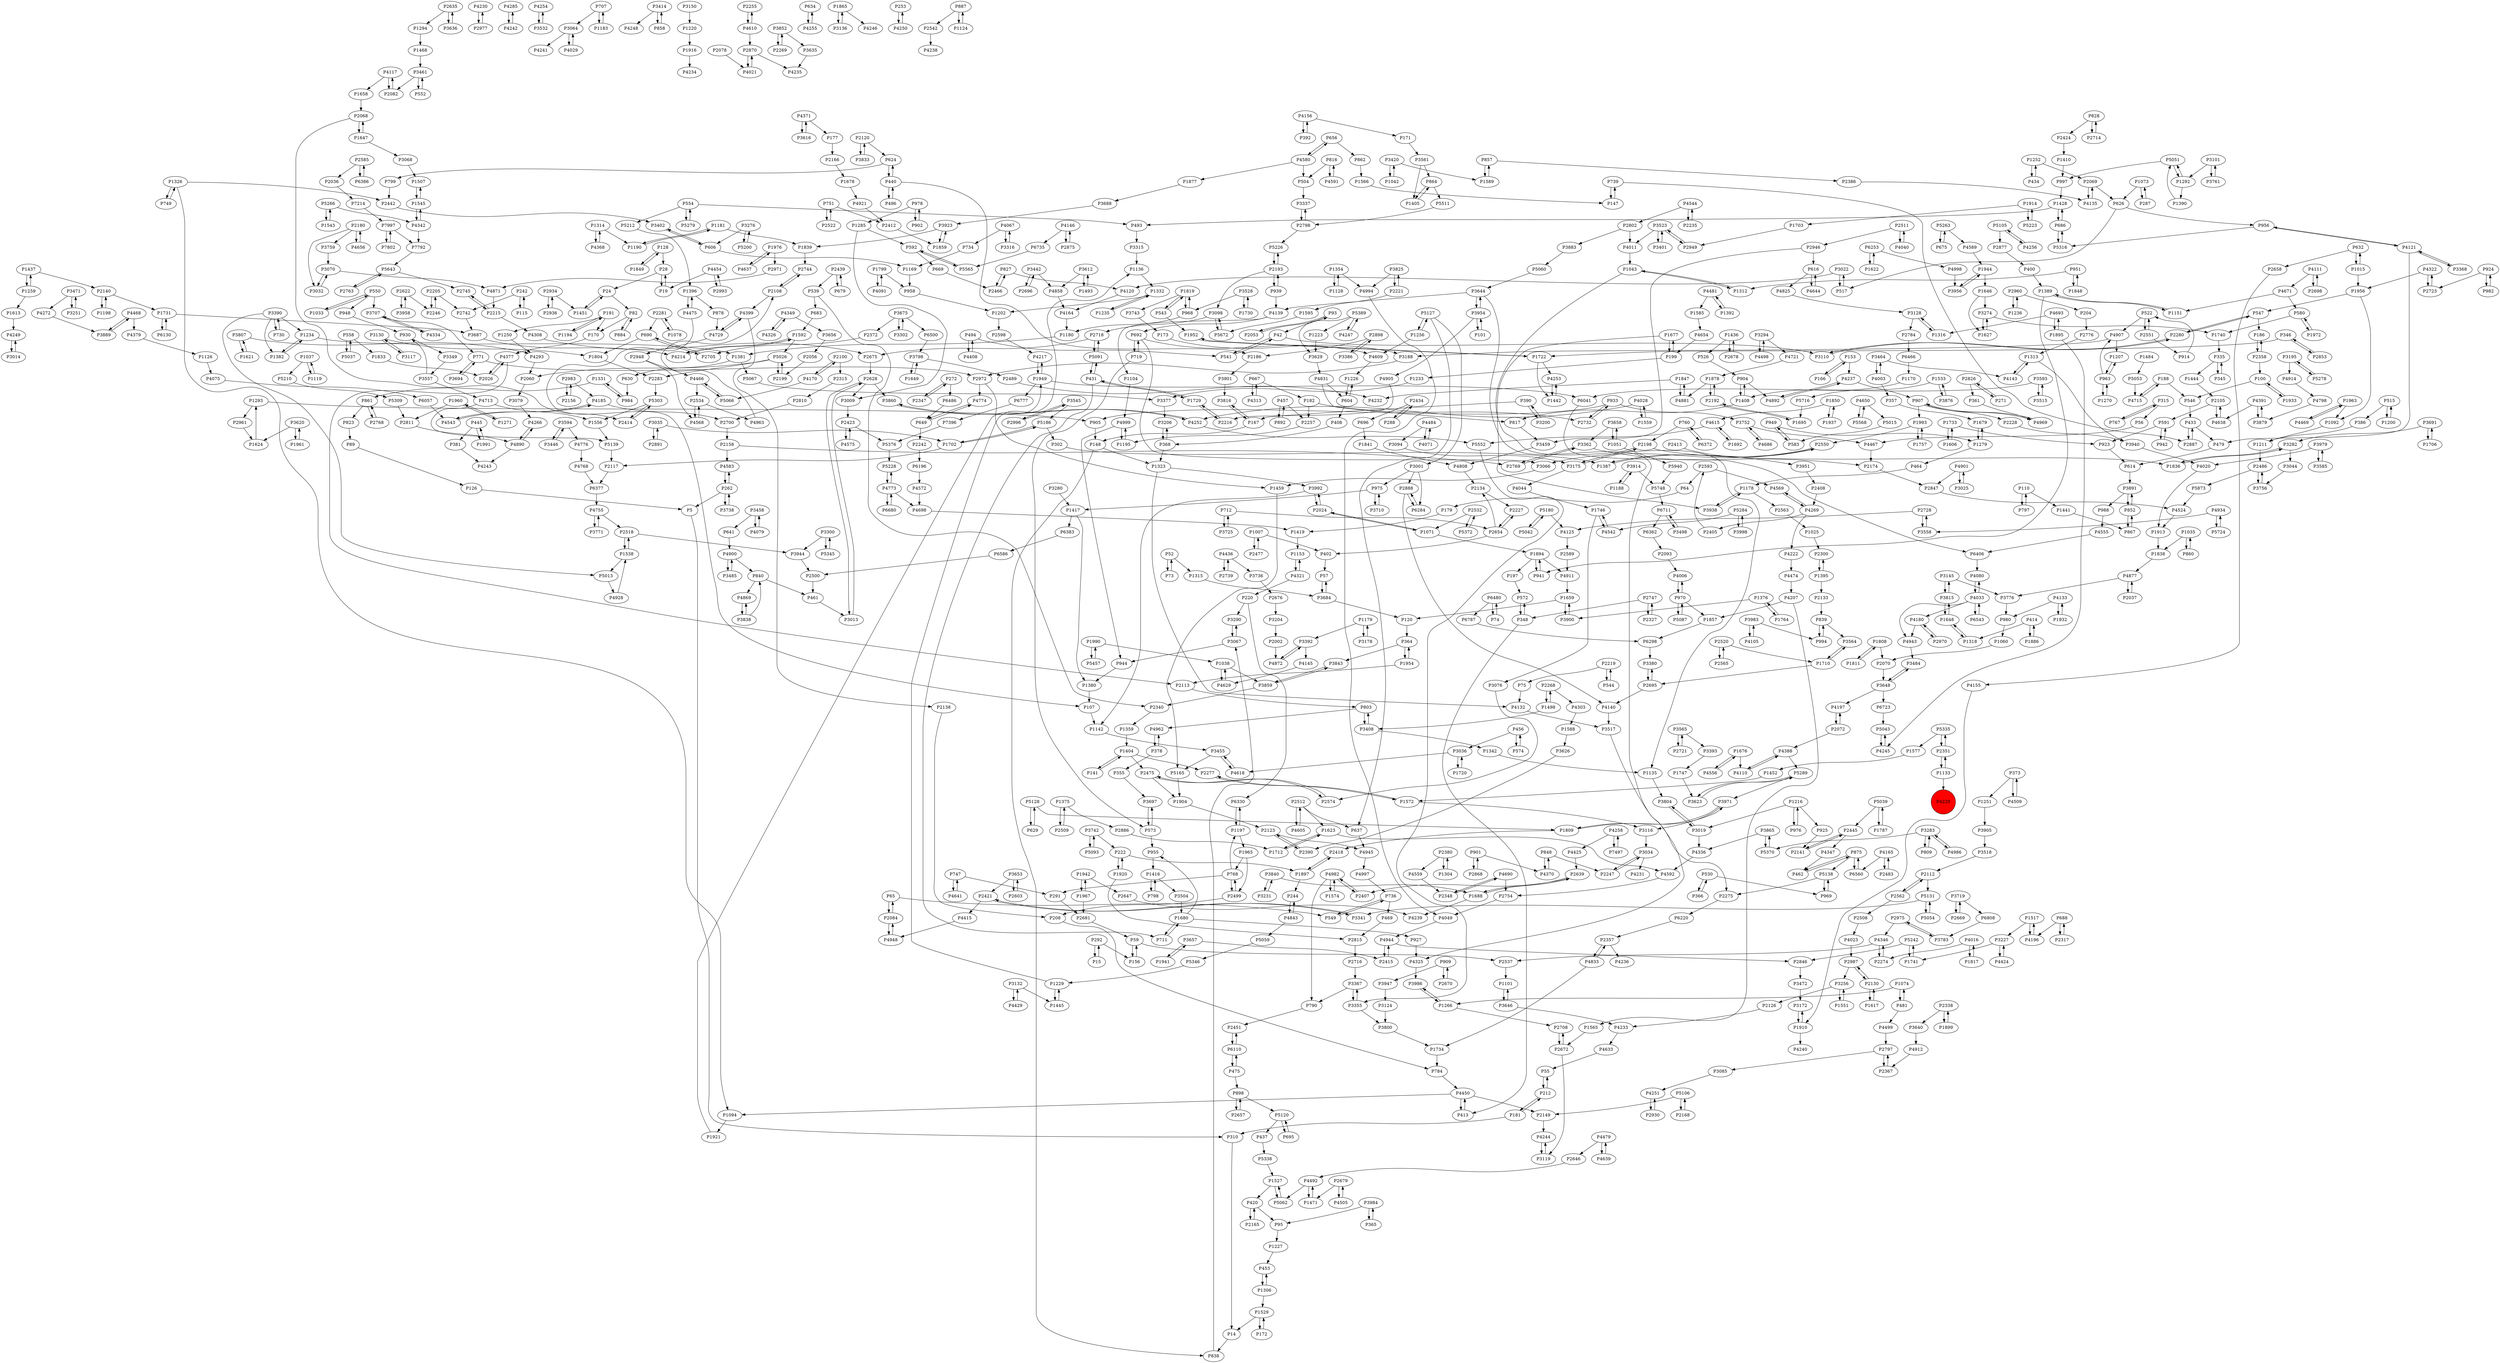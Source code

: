 digraph {
	P1428 -> P493
	P1498 -> P3408
	P2442 -> P3402
	P28 -> P19
	P4877 -> P2037
	P2072 -> P4197
	P2358 -> P100
	P4962 -> P378
	P3761 -> P3101
	P4230 -> P2977
	P1007 -> P2477
	P4133 -> P1932
	P4143 -> P1313
	P3992 -> P2024
	P2961 -> P1624
	P2180 -> P4656
	P504 -> P3337
	P89 -> P126
	P4466 -> P5066
	P5568 -> P4650
	P3175 -> P2198
	P1007 -> P402
	P839 -> P994
	P1376 -> P1764
	P4033 -> P4180
	P4197 -> P2072
	P2002 -> P4872
	P1252 -> P434
	P14 -> P838
	P768 -> P1197
	P4020 -> P1913
	P1436 -> P526
	P2728 -> P4125
	P3648 -> P4197
	P4140 -> P3517
	P4871 -> P2215
	P5062 -> P1527
	P736 -> P549
	P4544 -> P2802
	P4222 -> P4474
	P2108 -> P4399
	P481 -> P1074
	P3302 -> P3675
	P1894 -> P197
	P335 -> P1444
	P4249 -> P3014
	P1993 -> P1757
	P3464 -> P4003
	P1731 -> P6130
	P1809 -> P2418
	P420 -> P2165
	P2993 -> P4454
	P5087 -> P970
	P1404 -> P141
	P381 -> P4243
	P3719 -> P2669
	P1354 -> P1128
	P4117 -> P1658
	P1897 -> P2418
	P898 -> P2657
	P6298 -> P3380
	P1354 -> P4994
	P1877 -> P3688
	P827 -> P2466
	P2551 -> P914
	P2423 -> P5376
	P5026 -> P2060
	P2888 -> P6284
	P3504 -> P1680
	P1416 -> P3504
	P4755 -> P3771
	P3594 -> P3446
	P1878 -> P2192
	P3274 -> P1627
	P4349 -> P4326
	P2744 -> P2108
	P686 -> P5316
	P1710 -> P2695
	P1404 -> P2277
	P5131 -> P5054
	P4650 -> P5568
	P3697 -> P573
	P4997 -> P736
	P4637 -> P1976
	P4237 -> P907
	P4347 -> P462
	P554 -> P5279
	P1622 -> P6253
	P1734 -> P784
	P1256 -> P4609
	P5716 -> P1695
	P220 -> P3290
	P4798 -> P3879
	P4251 -> P2930
	P3014 -> P4249
	P390 -> P167
	P2934 -> P1451
	P1729 -> P431
	P994 -> P839
	P592 -> P669
	P100 -> P1933
	P626 -> P956
	P2565 -> P2520
	P1960 -> P2811
	P2946 -> P3459
	P2268 -> P1498
	P2340 -> P1359
	P2280 -> P547
	P3442 -> P4858
	P4474 -> P4207
	P1259 -> P1437
	P4943 -> P3484
	P272 -> P6486
	P4524 -> P1913
	P3742 -> P5093
	P6586 -> P2500
	P949 -> P1279
	P2739 -> P4436
	P2445 -> P2141
	P4285 -> P4242
	P1316 -> P3128
	P630 -> P984
	P3455 -> P5165
	P6130 -> P1731
	P1857 -> P6298
	P904 -> P1408
	P3688 -> P3923
	P4492 -> P1471
	P3390 -> P5013
	P3251 -> P3471
	P574 -> P456
	P3101 -> P3761
	P1659 -> P3900
	P3938 -> P1178
	P1577 -> P1452
	P4559 -> P2348
	P573 -> P3697
	P541 -> P42
	P2415 -> P4944
	P2551 -> P522
	P4254 -> P3532
	P4170 -> P2100
	P1181 -> P1839
	P1234 -> P1382
	P302 -> P1387
	P930 -> P3349
	P15 -> P292
	P3984 -> P365
	P3124 -> P3800
	P4016 -> P2274
	P2123 -> P2390
	P469 -> P2815
	P1417 -> P1380
	P5066 -> P4466
	P3393 -> P1747
	P1627 -> P3274
	P1382 -> P1234
	P6220 -> P2357
	P5059 -> P5346
	P4475 -> P107
	P5552 -> P3355
	P768 -> P291
	P688 -> P2317
	P1405 -> P864
	P522 -> P4907
	P5200 -> P3276
	P771 -> P2972
	P1292 -> P1390
	P580 -> P1972
	P2424 -> P1410
	P288 -> P2434
	P712 -> P3725
	P390 -> P3200
	P4944 -> P2846
	P7214 -> P7997
	P291 -> P2681
	P809 -> P3283
	P4388 -> P4110
	P3001 -> P6284
	P1617 -> P2130
	P4755 -> P2518
	P3472 -> P3172
	P2174 -> P2847
	P1094 -> P1921
	P2672 -> P2708
	P2113 -> P803
	P2380 -> P4559
	P3044 -> P3756
	P1722 -> P1952
	P5105 -> P4256
	P3001 -> P2888
	P5015 -> P583
	P1178 -> P2563
	P4185 -> P2700
	P1914 -> P5223
	P82 -> P170
	P624 -> P440
	P924 -> P2723
	P2747 -> P348
	P958 -> P1202
	P4572 -> P4698
	P2105 -> P591
	P1452 -> P1572
	P366 -> P530
	P1533 -> P5716
	P191 -> P1250
	P2875 -> P4146
	P3865 -> P4336
	P153 -> P166
	P2451 -> P6110
	P4346 -> P2537
	P3710 -> P975
	P4945 -> P4997
	P1895 -> P4693
	P909 -> P2670
	P2654 -> P2227
	P3035 -> P2891
	P3098 -> P2718
	P695 -> P5120
	P1623 -> P4592
	P4892 -> P4237
	P335 -> P345
	P7997 -> P7792
	P445 -> P381
	P3833 -> P2120
	P3594 -> P4776
	P3471 -> P4272
	P616 -> P4825
	P2215 -> P4308
	P5 -> P310
	P3523 -> P3401
	P1895 -> P4245
	P5263 -> P4589
	P3807 -> P1621
	P1847 -> P4881
	P4774 -> P649
	P3771 -> P4755
	P2708 -> P2672
	P3798 -> P1649
	P3840 -> P3231
	P2718 -> P2675
	P2130 -> P2987
	P2216 -> P1729
	P197 -> P572
	P1990 -> P1038
	P3256 -> P1551
	P573 -> P955
	P414 -> P1886
	P2972 -> P1459
	P1015 -> P1956
	P4146 -> P2875
	P1649 -> P3798
	P1949 -> P6041
	P7997 -> P7802
	P3064 -> P4241
	P1703 -> P2949
	P95 -> P1227
	P690 -> P1804
	P3859 -> P2340
	P6383 -> P6586
	P4580 -> P1877
	P4391 -> P3879
	P1015 -> P632
	P4029 -> P3064
	P951 -> P1312
	P2439 -> P679
	P1170 -> P1408
	P1035 -> P860
	P3653 -> P2421
	P364 -> P1954
	P4877 -> P3776
	P3725 -> P712
	P892 -> P457
	P1595 -> P5672
	P1677 -> P199
	P3752 -> P4467
	P6330 -> P1197
	P968 -> P1180
	P402 -> P57
	P3420 -> P1589
	P2983 -> P2156
	P1545 -> P4342
	P1226 -> P604
	P3414 -> P4248
	P4321 -> P220
	P683 -> P1592
	P1408 -> P904
	P1416 -> P798
	P4091 -> P1799
	P6480 -> P74
	P790 -> P2451
	P4890 -> P4243
	P1313 -> P4143
	P5210 -> P5309
	P3485 -> P4900
	P768 -> P2499
	P2698 -> P4111
	P526 -> P904
	P494 -> P4408
	P7396 -> P5376
	P3743 -> P173
	P2205 -> P2742
	P707 -> P1183
	P5289 -> P3971
	P3838 -> P4869
	P848 -> P4370
	P4326 -> P4349
	P2277 -> P1572
	P970 -> P4006
	P546 -> P433
	P5043 -> P4245
	P4424 -> P3227
	P878 -> P4729
	P4170 -> P5066
	P1916 -> P4234
	P692 -> P719
	P686 -> P1428
	P1624 -> P1293
	P948 -> P930
	P591 -> P942
	P4003 -> P357
	P6711 -> P3498
	P167 -> P3816
	P1313 -> P3940
	P543 -> P1952
	P1538 -> P5013
	P1169 -> P958
	P901 -> P4370
	P4322 -> P1956
	P5309 -> P2811
	P220 -> P6330
	P5565 -> P592
	P1878 -> P4881
	P1408 -> P817
	P3227 -> P1741
	P5165 -> P1904
	P1285 -> P3009
	P4468 -> P3889
	P1074 -> P1266
	P707 -> P3064
	P2550 -> P3066
	P2716 -> P3367
	P5106 -> P2168
	P1592 -> P5026
	P110 -> P797
	P24 -> P1451
	P1799 -> P4091
	P2255 -> P4610
	P5093 -> P3742
	P2247 -> P3034
	P3561 -> P864
	P2414 -> P5303
	P4721 -> P1878
	P4023 -> P2987
	P5180 -> P4125
	P3368 -> P4121
	P1976 -> P4637
	P433 -> P479
	P2585 -> P6386
	P2520 -> P1710
	P4121 -> P3368
	P4121 -> P956
	P3900 -> P1659
	P6480 -> P6787
	P440 -> P2186
	P547 -> P186
	P1331 -> P984
	P73 -> P52
	P5091 -> P431
	P3079 -> P4266
	P3128 -> P2784
	P4006 -> P970
	P1375 -> P2886
	P2407 -> P4982
	P550 -> P3707
	P272 -> P2347
	P3623 -> P5289
	P852 -> P867
	P3280 -> P1417
	P1179 -> P3178
	P1606 -> P1733
	P2658 -> P4155
	P3009 -> P2423
	P2037 -> P4877
	P182 -> P2732
	P2180 -> P3759
	P3446 -> P3594
	P1417 -> P6383
	P1035 -> P1838
	P558 -> P1833
	P4901 -> P3025
	P42 -> P541
	P6377 -> P4755
	P4346 -> P2274
	P1306 -> P453
	P2126 -> P4233
	P3565 -> P3393
	P2140 -> P1731
	P624 -> P799
	P3227 -> P4424
	P4715 -> P188
	P1507 -> P1545
	P6560 -> P875
	P2675 -> P2628
	P3859 -> P3843
	P4773 -> P5228
	P2165 -> P420
	P2315 -> P2810
	P262 -> P3738
	P2635 -> P1294
	P1730 -> P3528
	P4469 -> P1963
	P1920 -> P222
	P4252 -> P5552
	P6057 -> P4543
	P2357 -> P4833
	P634 -> P4255
	P4969 -> P907
	P4467 -> P2174
	P3523 -> P2949
	P6196 -> P4572
	P1648 -> P3815
	P2971 -> P4871
	P2728 -> P3558
	P1256 -> P5127
	P3905 -> P3518
	P816 -> P4591
	P1965 -> P768
	P368 -> P1323
	P5303 -> P1556
	P2802 -> P3883
	P2696 -> P3442
	P6253 -> P1622
	P6680 -> P4773
	P2300 -> P1395
	P1702 -> P5186
	P355 -> P3697
	P1731 -> P3687
	P4436 -> P3736
	P1819 -> P3743
	P2327 -> P2747
	P939 -> P2193
	P242 -> P2742
	P3341 -> P2421
	P3117 -> P3130
	P5042 -> P5180
	P4776 -> P4768
	P1747 -> P3623
	P1848 -> P951
	P616 -> P4644
	P1216 -> P3019
	P3067 -> P944
	P3282 -> P1836
	P4266 -> P4890
	P2603 -> P3653
	P4105 -> P3983
	P2654 -> P2134
	P3954 -> P101
	P5284 -> P4542
	P6372 -> P760
	P4825 -> P3128
	P4391 -> P4638
	P4999 -> P1195
	P3658 -> P3362
	P1954 -> P364
	P2134 -> P2227
	P3719 -> P6808
	P3408 -> P1342
	P1259 -> P1613
	P2676 -> P3204
	P530 -> P366
	P2512 -> P4605
	P4481 -> P1392
	P292 -> P15
	P988 -> P4555
	P3461 -> P552
	P1092 -> P1211
	P6777 -> P7396
	P1746 -> P4542
	P3646 -> P4233
	P799 -> P2442
	P1179 -> P3392
	P2348 -> P4690
	P751 -> P2522
	P128 -> P28
	P656 -> P862
	P3036 -> P1720
	P1389 -> P1151
	P3616 -> P4371
	P4843 -> P5059
	P1692 -> P4615
	P1678 -> P4921
	P626 -> P517
	P2705 -> P690
	P1894 -> P941
	P173 -> P3188
	P4833 -> P1734
	P1961 -> P3620
	P739 -> P147
	P42 -> P3110
	P1235 -> P1332
	P4583 -> P262
	P440 -> P496
	P1437 -> P2140
	P3392 -> P4145
	P951 -> P1848
	P554 -> P493
	P2423 -> P4575
	P3951 -> P2408
	P719 -> P573
	P4556 -> P1676
	P4120 -> P4164
	P3545 -> P2996
	P1658 -> P2068
	P5335 -> P1577
	P65 -> P549
	P3691 -> P1706
	P4773 -> P6680
	P4033 -> P4943
	P1956 -> P1092
	P862 -> P1566
	P5223 -> P1914
	P378 -> P4962
	P1565 -> P2672
	P461 -> P3013
	P4610 -> P2255
	P364 -> P3843
	P3992 -> P1142
	P5748 -> P6711
	P861 -> P2768
	P3094 -> P3175
	P208 -> P784
	P2563 -> P1025
	P1956 -> P547
	P4509 -> P373
	P1941 -> P3657
	P4484 -> P4071
	P2628 -> P3860
	P4693 -> P1316
	P2635 -> P3636
	P4544 -> P2235
	P191 -> P1194
	P5051 -> P997
	P52 -> P73
	P3110 -> P2280
	P3684 -> P120
	P2798 -> P3337
	P1468 -> P3461
	P1517 -> P3227
	P848 -> P2247
	P901 -> P2868
	P2975 -> P3783
	P365 -> P3984
	P5511 -> P2798
	P3290 -> P3067
	P1559 -> P4028
	P4342 -> P7792
	P3979 -> P3585
	P4325 -> P3986
	P3175 -> P4044
	P2486 -> P5873
	P4075 -> P6057
	P734 -> P1169
	P4713 -> P1556
	P1498 -> P2268
	P4568 -> P2534
	P244 -> P4843
	P3034 -> P2247
	P1128 -> P1354
	P2158 -> P4583
	P2593 -> P64
	P4934 -> P3558
	P583 -> P949
	P3891 -> P988
	P2776 -> P1313
	P2574 -> P2475
	P4269 -> P4222
	P4639 -> P4479
	P5091 -> P2718
	P515 -> P1200
	P5228 -> P4773
	P907 -> P4969
	P904 -> P4892
	P4986 -> P3283
	P2898 -> P3386
	P2140 -> P1198
	P2622 -> P3958
	P4591 -> P816
	P3274 -> P1740
	P4033 -> P4080
	P1183 -> P707
	P2193 -> P3098
	P315 -> P56
	P3283 -> P5370
	P5105 -> P2877
	P171 -> P3561
	P1037 -> P1119
	P3983 -> P994
	P3172 -> P1910
	P4858 -> P4164
	P186 -> P2358
	P3707 -> P4334
	P1304 -> P2380
	P1285 -> P592
	P2593 -> P4569
	P2754 -> P4049
	P4132 -> P3517
	P2072 -> P4388
	P550 -> P948
	P5724 -> P4934
	P4609 -> P1226
	P2483 -> P4165
	P1952 -> P1722
	P1445 -> P1229
	P3034 -> P4231
	P2589 -> P4911
	P1197 -> P1965
	P93 -> P42
	P1236 -> P2960
	P4067 -> P3316
	P942 -> P591
	P2489 -> P4232
	P550 -> P1033
	P4881 -> P1847
	P400 -> P1389
	P147 -> P739
	P1202 -> P2598
	P1679 -> P1279
	P3752 -> P4686
	P4040 -> P2511
	P3032 -> P3070
	P3367 -> P3355
	P543 -> P1819
	P1920 -> P2815
	P2714 -> P828
	P857 -> P2386
	P2654 -> P402
	P4165 -> P6560
	P1180 -> P1381
	P2598 -> P4217
	P2421 -> P3341
	P3940 -> P4020
	P1894 -> P4911
	P346 -> P2853
	P1294 -> P1468
	P1437 -> P1259
	P3984 -> P95
	P2987 -> P2130
	P3914 -> P5748
	P3815 -> P1648
	P2268 -> P4303
	P1292 -> P5051
	P2386 -> P4135
	P860 -> P1035
	P2500 -> P461
	P3545 -> P5186
	P817 -> P3459
	P3653 -> P2603
	P445 -> P1991
	P4049 -> P4944
	P1326 -> P749
	P4247 -> P5389
	P784 -> P4450
	P4928 -> P1538
	P933 -> P905
	P2024 -> P3992
	P6253 -> P4998
	P5106 -> P2149
	P3195 -> P4914
	P3066 -> P1459
	P1688 -> P4239
	P2193 -> P939
	P1543 -> P5266
	P1648 -> P1318
	P3128 -> P1316
	P522 -> P2551
	P1451 -> P24
	P3067 -> P3290
	P6466 -> P1170
	P1126 -> P4075
	P4111 -> P2698
	P2562 -> P2112
	P5026 -> P2283
	P3458 -> P4079
	P1220 -> P1916
	P2960 -> P1236
	P3646 -> P1101
	P1293 -> P905
	P3085 -> P4251
	P2198 -> P3175
	P2192 -> P1695
	P4255 -> P634
	P2351 -> P1133
	P1441 -> P867
	P315 -> P767
	P153 -> P4237
	P1104 -> P4999
	P978 -> P902
	P1181 -> P1190
	P2367 -> P2797
	P3377 -> P3206
	P2405 -> P2593
	P3558 -> P2728
	P2024 -> P1071
	P1033 -> P550
	P2228 -> P3940
	P3956 -> P1944
	P4905 -> P2216
	P3025 -> P4901
	P2082 -> P4117
	P3687 -> P4214
	P2970 -> P4180
	P5051 -> P1292
	P4028 -> P4252
	P939 -> P4139
	P760 -> P6372
	P1323 -> P4132
	P494 -> P541
	P1592 -> P4214
	P3825 -> P2221
	P2372 -> P2705
	P5120 -> P695
	P949 -> P583
	P898 -> P5120
	P5242 -> P2846
	P3098 -> P5672
	P287 -> P1073
	P2768 -> P861
	P2797 -> P2367
	P1585 -> P4654
	P1266 -> P3986
	P222 -> P1897
	P3901 -> P3816
	P4808 -> P2134
	P1545 -> P1507
	P4907 -> P3188
	P3675 -> P2372
	P2100 -> P2315
	P2670 -> P909
	P2723 -> P4322
	P5389 -> P3629
	P2242 -> P6196
	P4269 -> P2405
	P614 -> P3891
	P5139 -> P2117
	P3068 -> P1507
	P749 -> P1326
	P1841 -> P4808
	P2678 -> P1436
	P3865 -> P5370
	P6723 -> P5043
	P592 -> P5565
	P970 -> P1857
	P3132 -> P1445
	P1741 -> P5242
	P1151 -> P1389
	P262 -> P4583
	P1538 -> P2518
	P4111 -> P4671
	P2628 -> P3013
	P2068 -> P1647
	P803 -> P3408
	P4569 -> P4269
	P222 -> P1920
	P1404 -> P2475
	P4901 -> P2847
	P120 -> P364
	P6711 -> P6362
	P4982 -> P790
	P2695 -> P4140
	P606 -> P1169
	P3843 -> P3859
	P2960 -> P204
	P2518 -> P3944
	P1944 -> P3956
	P6041 -> P6406
	P212 -> P55
	P4139 -> P692
	P4479 -> P4639
	P4003 -> P3464
	P2520 -> P2565
	P115 -> P242
	P861 -> P823
	P2518 -> P1538
	P56 -> P4467
	P3315 -> P1136
	P2870 -> P4021
	P166 -> P153
	P1572 -> P3116
	P1942 -> P2647
	P2639 -> P2407
	P3675 -> P6500
	P606 -> P3402
	P4156 -> P171
	P679 -> P2439
	P3178 -> P1179
	P4729 -> P2948
	P1680 -> P927
	P3640 -> P4912
	P4233 -> P4633
	P2550 -> P1387
	P3019 -> P3804
	P1967 -> P2681
	P310 -> P14
	P747 -> P4641
	P204 -> P2776
	P2186 -> P3901
	P1972 -> P580
	P4146 -> P6735
	P969 -> P5138
	P2508 -> P4023
	P852 -> P3891
	P2060 -> P3079
	P5672 -> P3098
	P5940 -> P5748
	P4914 -> P4798
	P75 -> P4132
	P1190 -> P1181
	P5873 -> P4524
	P1211 -> P2486
	P4067 -> P734
	P1921 -> P1949
	P4242 -> P4285
	P3188 -> P2972
	P1315 -> P3684
	P530 -> P969
	P2219 -> P544
	P667 -> P182
	P760 -> P2198
	P6110 -> P475
	P1865 -> P3136
	P2108 -> P2744
	P3282 -> P3044
	P172 -> P1529
	P4575 -> P2423
	P3195 -> P5278
	P4481 -> P1585
	P4408 -> P494
	P1646 -> P3274
	P604 -> P1226
	P357 -> P1679
	P3691 -> P3282
	P3620 -> P1624
	P3838 -> P840
	P3986 -> P1266
	P840 -> P461
	P515 -> P386
	P3954 -> P4905
	P1574 -> P4982
	P1804 -> P2283
	P1250 -> P4293
	P1234 -> P1381
	P927 -> P4325
	P1746 -> P3076
	P2534 -> P4963
	P6110 -> P2451
	P2084 -> P65
	P4729 -> P4399
	P52 -> P1315
	P5289 -> P3623
	P2130 -> P1617
	P2522 -> P751
	P4244 -> P3119
	P2763 -> P5643
	P2679 -> P4505
	P3362 -> P2769
	P253 -> P4250
	P3883 -> P5060
	P2056 -> P2199
	P1037 -> P5210
	P4944 -> P2415
	P2227 -> P2654
	P2439 -> P539
	P3891 -> P852
	P408 -> P368
	P1937 -> P1850
	P199 -> P1677
	P1251 -> P3905
	P3564 -> P1710
	P875 -> P462
	P2647 -> P4239
	P2221 -> P1595
	P887 -> P2542
	P4121 -> P479
	P1910 -> P4240
	P1551 -> P3256
	P1914 -> P1703
	P3022 -> P4120
	P632 -> P2658
	P1722 -> P1442
	P1963 -> P4469
	P2949 -> P3523
	P5060 -> P3644
	P414 -> P1318
	P1153 -> P4321
	P2886 -> P1712
	P982 -> P924
	P4117 -> P2082
	P2123 -> P4945
	P126 -> P5
	P2120 -> P624
	P4256 -> P5105
	P2198 -> P1836
	P74 -> P6480
	P914 -> P522
	P547 -> P2280
	P3130 -> P1804
	P179 -> P1419
	P984 -> P1331
	P3958 -> P2622
	P1960 -> P1271
	P4370 -> P848
	P4214 -> P1592
	P1227 -> P453
	P1071 -> P1894
	P1572 -> P2277
	P1216 -> P925
	P4650 -> P5015
	P110 -> P1441
	P3657 -> P2415
	P2026 -> P4377
	P2149 -> P4244
	P907 -> P1993
	P580 -> P1740
	P59 -> P2537
	P7497 -> P4258
	P5026 -> P2199
	P2105 -> P4638
	P1904 -> P2123
	P496 -> P440
	P1306 -> P1529
	P649 -> P2242
	P3923 -> P1839
	P975 -> P1417
	P909 -> P3947
	P816 -> P504
	P823 -> P89
	P3013 -> P2628
	P4644 -> P616
	P101 -> P3954
	P5278 -> P3195
	P453 -> P1306
	P1396 -> P4475
	P2274 -> P4346
	P2445 -> P4347
	P857 -> P1589
	P2975 -> P4346
	P2512 -> P1623
	P3889 -> P4468
	P2769 -> P3362
	P1442 -> P4253
	P1527 -> P5062
	P4336 -> P4592
	P2269 -> P3852
	P3971 -> P3116
	P4638 -> P2105
	P82 -> P884
	P1419 -> P1153
	P1740 -> P335
	P2486 -> P3756
	P5372 -> P2532
	P1849 -> P128
	P2408 -> P4269
	P4454 -> P2993
	P4499 -> P2797
	P3528 -> P1730
	P3515 -> P3593
	P2380 -> P1304
	P924 -> P982
	P4831 -> P817
	P5316 -> P686
	P4693 -> P1895
	P1676 -> P4110
	P4963 -> P2108
	P3019 -> P4336
	P3355 -> P3367
	P2466 -> P827
	P4371 -> P177
	P798 -> P1416
	P1195 -> P4999
	P1527 -> P420
	P902 -> P978
	P2412 -> P1859
	P1680 -> P955
	P2156 -> P2983
	P1932 -> P4133
	P667 -> P4313
	P1025 -> P2300
	P3256 -> P2126
	P4080 -> P4033
	P6735 -> P5565
	P4313 -> P667
	P3798 -> P2489
	P1178 -> P3938
	P5186 -> P302
	P3200 -> P390
	P4399 -> P2138
	P2810 -> P2700
	P1886 -> P414
	P2853 -> P346
	P3807 -> P4293
	P456 -> P574
	P1566 -> P147
	P1375 -> P2509
	P6386 -> P2585
	P440 -> P624
	P1293 -> P2961
	P730 -> P3390
	P1136 -> P1332
	P3658 -> P1051
	P1043 -> P1312
	P3612 -> P1493
	P475 -> P898
	P692 -> P4609
	P5389 -> P1223
	P956 -> P5316
	P2421 -> P4415
	P3523 -> P4011
	P4342 -> P1545
	P3644 -> P4325
	P3684 -> P57
	P1436 -> P2678
	P4872 -> P3392
	P4207 -> P1857
	P2215 -> P2745
	P348 -> P572
	P2826 -> P361
	P3076 -> P2574
	P1207 -> P963
	P475 -> P6110
	P3979 -> P4020
	P2877 -> P400
	P3815 -> P3145
	P3498 -> P6711
	P1954 -> P2113
	P3944 -> P2500
	P457 -> P892
	P4165 -> P2483
	P2646 -> P4492
	P4272 -> P3889
	P1395 -> P2133
	P4686 -> P3752
	P3119 -> P4244
	P1060 -> P2070
	P457 -> P2257
	P2100 -> P4170
	P3145 -> P3776
	P1051 -> P5940
	P348 -> P413
	P1318 -> P1648
	P1229 -> P1445
	P2669 -> P3719
	P1133 -> P2351
	P1729 -> P2216
	P188 -> P546
	P4258 -> P7497
	P4454 -> P19
	P1799 -> P958
	P4164 -> P1180
	P3971 -> P1809
	P1710 -> P3564
	P3392 -> P4872
	P1252 -> P2069
	P1993 -> P2550
	P1038 -> P4629
	P2281 -> P1078
	P5131 -> P3341
	P2983 -> P4185
	P6543 -> P4033
	P1556 -> P5139
	P1381 -> P630
	P4145 -> P4629
	P3204 -> P2002
	P3035 -> P1702
	P5279 -> P554
	P4252 -> P3860
	P1279 -> P464
	P188 -> P4715
	P1787 -> P5039
	P191 -> P170
	P4377 -> P2113
	P5138 -> P2275
	P1859 -> P3923
	P933 -> P2732
	P4900 -> P840
	P1613 -> P4249
	P4998 -> P3956
	P2887 -> P433
	P1326 -> P1094
	P368 -> P3206
	P373 -> P1251
	P3557 -> P4713
	P554 -> P5212
	P6406 -> P4080
	P2742 -> P3687
	P4589 -> P1944
	P5053 -> P4715
	P1390 -> P5051
	P1942 -> P1967
	P4921 -> P2412
	P3150 -> P1220
	P1695 -> P2192
	P4245 -> P5043
	P4016 -> P1817
	P4629 -> P1038
	P2280 -> P3110
	P3294 -> P4721
	P199 -> P1233
	P4021 -> P2870
	P5338 -> P1527
	P2537 -> P1101
	P944 -> P1380
	P59 -> P156
	P978 -> P1285
	P1197 -> P6330
	P3675 -> P3302
	P3636 -> P2635
	P4071 -> P4484
	P4610 -> P2870
	P2221 -> P3825
	P3459 -> P4808
	P2084 -> P4948
	P963 -> P4907
	P3471 -> P3251
	P2117 -> P6377
	P2846 -> P3472
	P3300 -> P5345
	P2948 -> P4466
	P2180 -> P3032
	P544 -> P2219
	P3742 -> P222
	P4907 -> P1207
	P1135 -> P3804
	P177 -> P2166
	P1194 -> P191
	P3694 -> P771
	P3561 -> P1405
	P3518 -> P2112
	P1216 -> P976
	P464 -> P1178
	P2138 -> P208
	P1517 -> P4196
	P19 -> P28
	P4948 -> P2084
	P2972 -> P4774
	P2499 -> P208
	P433 -> P2887
	P6808 -> P3783
	P170 -> P4377
	P7802 -> P7997
	P4293 -> P2060
	P3402 -> P606
	P2679 -> P1471
	P1808 -> P2070
	P1380 -> P107
	P1976 -> P2971
	P3276 -> P606
	P690 -> P2705
	P747 -> P291
	P1271 -> P1960
	P4466 -> P2534
	P1811 -> P1808
	P1314 -> P4368
	P3367 -> P790
	P1323 -> P3992
	P1270 -> P963
	P4671 -> P1151
	P373 -> P4509
	P5263 -> P675
	P2112 -> P2562
	P1392 -> P4481
	P4505 -> P2679
	P4133 -> P980
	P3380 -> P2695
	P1819 -> P543
	P1588 -> P3626
	P3064 -> P4029
	P1071 -> P2024
	P3876 -> P1533
	P3629 -> P4831
	P4180 -> P2970
	P968 -> P1819
	P2070 -> P3648
	P7792 -> P5643
	P479 -> P614
	P4250 -> P253
	P3355 -> P3800
	P3484 -> P3648
	P803 -> P4962
	P2802 -> P4011
	P345 -> P335
	P2347 -> P272
	P2275 -> P6220
	P3626 -> P2390
	P4450 -> P1094
	P1990 -> P5457
	P1702 -> P2117
	P2509 -> P1375
	P980 -> P1060
	P5643 -> P2763
	P3455 -> P4618
	P976 -> P1216
	P2987 -> P3256
	P3759 -> P3070
	P637 -> P4945
	P4618 -> P3455
	P431 -> P5091
	P517 -> P3022
	P963 -> P1270
	P1389 -> P941
	P2585 -> P2036
	P1623 -> P1712
	P1038 -> P3859
	P262 -> P5
	P2338 -> P1899
	P3656 -> P2056
	P2257 -> P1195
	P3825 -> P4994
	P4656 -> P2180
	P1078 -> P2281
	P875 -> P5138
	P2317 -> P688
	P1529 -> P14
	P4475 -> P1396
	P55 -> P212
	P1621 -> P3807
	P4011 -> P1043
	P2868 -> P901
	P3316 -> P4067
	P3840 -> P1688
	P93 -> P2053
	P378 -> P355
	P632 -> P1015
	P549 -> P736
	P2732 -> P933
	P456 -> P3036
	P4155 -> P1910
	P181 -> P310
	P3860 -> P4252
	P4615 -> P5552
	P1865 -> P4246
	P591 -> P923
	P1074 -> P481
	P2036 -> P7214
	P4436 -> P2739
	P1712 -> P1623
	P3294 -> P4498
	P4125 -> P2589
	P1850 -> P4615
	P3517 -> P2275
	P5127 -> P637
	P4654 -> P199
	P864 -> P5511
	P4033 -> P6543
	P3783 -> P2975
	P907 -> P2228
	P181 -> P212
	P167 -> P148
	P3442 -> P2696
	P828 -> P2424
	P242 -> P115
	P4399 -> P4729
	P65 -> P2084
	P2747 -> P2327
	P1676 -> P4556
	P4492 -> P5062
	P4773 -> P4698
	P2700 -> P2158
	P4999 -> P944
	P5128 -> P1809
	P2141 -> P2445
	P905 -> P148
	P4349 -> P3656
	P5376 -> P5228
	P3206 -> P368
	P2477 -> P1007
	P970 -> P5087
	P1647 -> P3068
	P3852 -> P2269
	P1119 -> P1037
	P5039 -> P1787
	P493 -> P3315
	P5643 -> P2745
	P558 -> P5037
	P3401 -> P3523
	P4237 -> P4892
	P1200 -> P515
	P2695 -> P3380
	P1410 -> P997
	P2934 -> P2936
	P4371 -> P3616
	P2219 -> P75
	P4690 -> P2348
	P3776 -> P980
	P712 -> P2654
	P3276 -> P5200
	P2357 -> P4236
	P2681 -> P59
	P3620 -> P1961
	P827 -> P4120
	P696 -> P1841
	P4994 -> P4049
	P5266 -> P1543
	P3914 -> P1188
	P4217 -> P1949
	P1493 -> P3612
	P5120 -> P437
	P431 -> P1729
	P1897 -> P244
	P2499 -> P768
	P2532 -> P5372
	P128 -> P1849
	P1706 -> P3691
	P1188 -> P3914
	P875 -> P6560
	P6362 -> P2093
	P3414 -> P858
	P3644 -> P3954
	P3738 -> P262
	P1073 -> P287
	P2390 -> P2123
	P6284 -> P2888
	P2797 -> P3085
	P2511 -> P4040
	P3923 -> P1859
	P867 -> P852
	P955 -> P1416
	P736 -> P469
	P5180 -> P5042
	P4269 -> P4569
	P975 -> P3710
	P1910 -> P3172
	P3130 -> P3117
	P1042 -> P3420
	P3557 -> P930
	P1757 -> P1993
	P437 -> P5338
	P5039 -> P2445
	P5226 -> P2193
	P1764 -> P1376
	P4641 -> P747
	P4698 -> P1419
	P1312 -> P1043
	P2826 -> P271
	P3337 -> P2798
	P1331 -> P861
	P4833 -> P2357
	P2672 -> P3119
	P1332 -> P1235
	P346 -> P1722
	P5266 -> P4342
	P148 -> P838
	P4079 -> P3458
	P3593 -> P6041
	P1836 -> P3282
	P858 -> P3414
	P2542 -> P4238
	P3998 -> P5284
	P1963 -> P1092
	P64 -> P179
	P767 -> P315
	P1051 -> P3658
	P539 -> P2340
	P884 -> P82
	P2948 -> P4568
	P1381 -> P5067
	P1808 -> P1811
	P3464 -> P4143
	P1223 -> P3629
	P4498 -> P3294
	P1933 -> P100
	P3800 -> P1734
	P1733 -> P923
	P2205 -> P2246
	P5067 -> P3377
	P3420 -> P1042
	P4831 -> P604
	P24 -> P82
	P3458 -> P641
	P4843 -> P244
	P156 -> P59
	P2069 -> P626
	P2946 -> P616
	P4377 -> P2026
	P649 -> P4774
	P2622 -> P2246
	P4388 -> P5289
	P3593 -> P3515
	P3116 -> P3034
	P3585 -> P3979
	P4258 -> P4425
	P1332 -> P1202
	P1326 -> P2442
	P2898 -> P2186
	P5284 -> P3998
	P1722 -> P4253
	P2192 -> P1878
	P669 -> P2466
	P271 -> P2826
	P1688 -> P2639
	P4110 -> P4388
	P2120 -> P3833
	P1817 -> P4016
	P1428 -> P686
	P5037 -> P558
	P3036 -> P4618
	P840 -> P4869
	P4185 -> P4543
	P4605 -> P2512
	P1847 -> P4232
	P1733 -> P1606
	P2413 -> P3951
	P1659 -> P120
	P4196 -> P1517
	P1965 -> P2499
	P4139 -> P1104
	P2936 -> P2934
	P2977 -> P4230
	P4303 -> P1588
	P2358 -> P186
	P4028 -> P1559
	P797 -> P110
	P57 -> P3684
	P3947 -> P3124
	P1589 -> P857
	P3532 -> P4254
	P3612 -> P4858
	P771 -> P3694
	P1833 -> P2026
	P392 -> P4156
	P2168 -> P5106
	P2246 -> P2205
	P4135 -> P2069
	P1529 -> P172
	P1484 -> P5053
	P1459 -> P5165
	P462 -> P875
	P839 -> P3564
	P6486 -> P649
	P1819 -> P968
	P1396 -> P878
	P2562 -> P2508
	P4869 -> P3838
	P3132 -> P4429
	P3386 -> P2898
	P2532 -> P1071
	P552 -> P3461
	P3816 -> P167
	P997 -> P1428
	P5127 -> P3001
	P107 -> P1142
	P2283 -> P5303
	P420 -> P95
	P572 -> P348
	P3954 -> P3644
	P1142 -> P3455
	P923 -> P614
	P4543 -> P4185
	P3852 -> P3635
	P3001 -> P975
	P3736 -> P2676
	P3408 -> P803
	P3390 -> P730
	P1314 -> P1190
	P4207 -> P1565
	P4934 -> P5724
	P3879 -> P4391
	P838 -> P3067
	P292 -> P156
	P2351 -> P5335
	P5335 -> P2351
	P963 -> P1207
	P4429 -> P3132
	P4180 -> P4943
	P2511 -> P2946
	P2199 -> P5026
	P4479 -> P2646
	P3362 -> P2174
	P5346 -> P1229
	P100 -> P546
	P4334 -> P3707
	P1838 -> P4877
	P386 -> P1211
	P4253 -> P1442
	P2434 -> P696
	P2053 -> P93
	P4633 -> P55
	P5242 -> P1741
	P4542 -> P1746
	P3283 -> P4986
	P2512 -> P637
	P434 -> P1252
	P5013 -> P4928
	P2888 -> P4140
	P3145 -> P3815
	P5127 -> P1256
	P5212 -> P1396
	P864 -> P1405
	P28 -> P24
	P148 -> P1323
	P1101 -> P3646
	P4911 -> P1659
	P3101 -> P1292
	P5389 -> P4247
	P4982 -> P1574
	P3565 -> P2721
	P2718 -> P5091
	P3648 -> P3484
	P2996 -> P3545
	P4580 -> P656
	P2475 -> P2574
	P3136 -> P1865
	P629 -> P5128
	P4468 -> P4379
	P2534 -> P4568
	P1949 -> P4217
	P1677 -> P3938
	P688 -> P4196
	P4484 -> P3094
	P3528 -> P968
	P2639 -> P1688
	P3390 -> P1382
	P1266 -> P2708
	P361 -> P4969
	P1198 -> P2140
	P2166 -> P1678
	P4982 -> P2407
	P4580 -> P504
	P1680 -> P711
	P2798 -> P5226
	P5303 -> P2414
	P2930 -> P4251
	P5186 -> P1702
	P4768 -> P6377
	P4592 -> P2754
	P4450 -> P413
	P5457 -> P1990
	P2158 -> P2769
	P5370 -> P3865
	P1387 -> P2550
	P3707 -> P771
	P4912 -> P2367
	P1395 -> P2300
	P4322 -> P2723
	P2811 -> P4890
	P3983 -> P4105
	P656 -> P4580
	P751 -> P2412
	P2338 -> P3640
	P4156 -> P392
	P1646 -> P1627
	P1229 -> P1136
	P4379 -> P1126
	P2847 -> P4524
	P1359 -> P1404
	P3635 -> P4235
	P3756 -> P2486
	P692 -> P3066
	P4368 -> P1314
	P1533 -> P3876
	P4900 -> P3485
	P5345 -> P3300
	P1133 -> P4229
	P3022 -> P517
	P212 -> P181
	P4615 -> P1692
	P2068 -> P2414
	P1899 -> P2338
	P1949 -> P6777
	P2078 -> P4021
	P3644 -> P4139
	P539 -> P683
	P1809 -> P3971
	P431 -> P711
	P1233 -> P3377
	P675 -> P5263
	P4890 -> P4266
	P3283 -> P809
	P3349 -> P3557
	P3657 -> P1941
	P4450 -> P2149
	P2721 -> P3565
	P2657 -> P898
	P2475 -> P1904
	P3461 -> P2082
	P4425 -> P2639
	P1279 -> P1679
	P2418 -> P1897
	P4555 -> P6406
	P182 -> P2257
	P2193 -> P5226
	P2784 -> P6466
	P887 -> P1124
	P739 -> P2887
	P4671 -> P580
	P1991 -> P445
	P2112 -> P5131
	P481 -> P4499
	P2093 -> P4006
	P1647 -> P2068
	P1342 -> P1135
	P3070 -> P3032
	P3231 -> P3840
	P6500 -> P3798
	P1720 -> P3036
	P2870 -> P4235
	P2815 -> P2716
	P1839 -> P2744
	P1471 -> P4492
	P3390 -> P1234
	P3804 -> P3019
	P4321 -> P1153
	P6787 -> P6298
	P4044 -> P1746
	P719 -> P692
	P5128 -> P629
	P2434 -> P288
	P925 -> P2141
	P3648 -> P6723
	P1043 -> P1135
	P828 -> P2714
	P2235 -> P4544
	P4713 -> P5139
	P2745 -> P2215
	P4415 -> P4948
	P1850 -> P1937
	P3070 -> P4871
	P5138 -> P969
	P933 -> P3752
	P5054 -> P5131
	P956 -> P4121
	P4690 -> P2754
	P413 -> P4450
	P711 -> P1680
	P2133 -> P839
	P604 -> P408
	P2891 -> P3035
	P1444 -> P2105
	P2069 -> P4135
	P1124 -> P887
	P641 -> P4900
	P1376 -> P3900
	P2281 -> P690
	P1967 -> P1942
	P941 -> P1894
	P1073 -> P626
	P1944 -> P1646
	P2628 -> P3009
	P4308 -> P2675
	P3300 -> P3944
	P1913 -> P1838
	P141 -> P1404
	P4229 [shape=circle]
	P4229 [style=filled]
	P4229 [fillcolor=red]
}